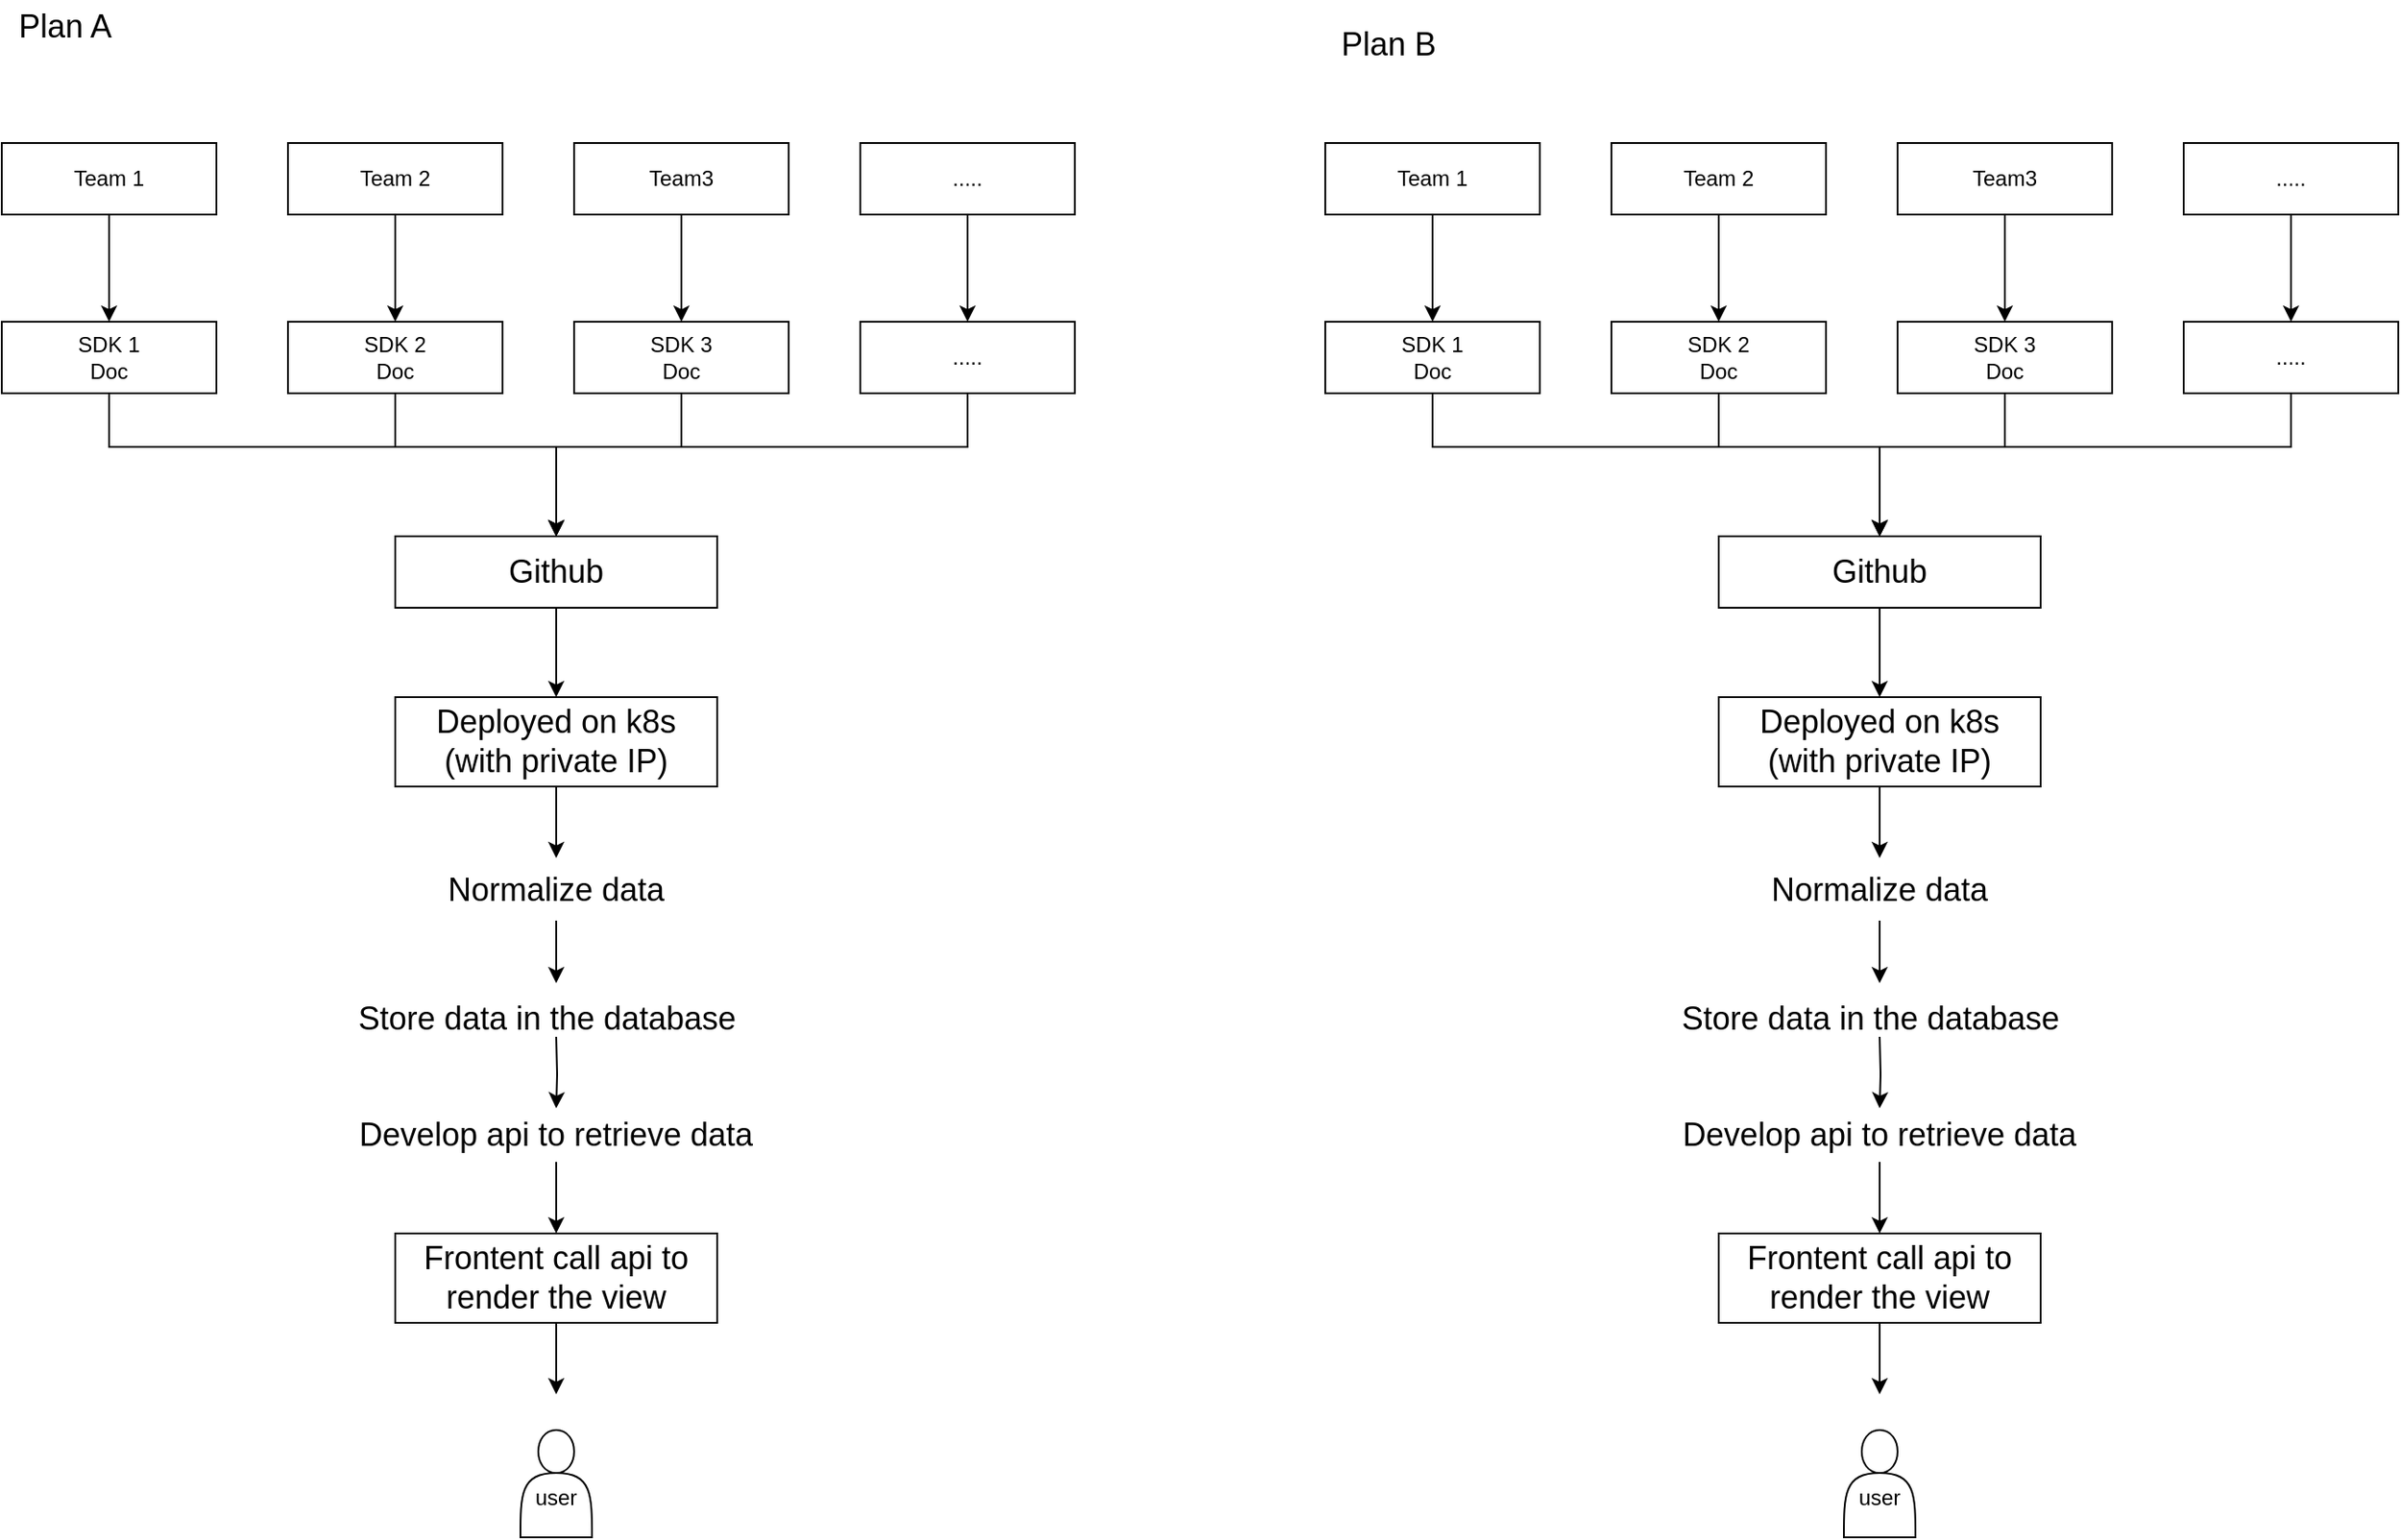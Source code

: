 <mxfile version="16.1.2" type="github">
  <diagram id="C5RBs43oDa-KdzZeNtuy" name="Page-1">
    <mxGraphModel dx="1588" dy="909" grid="1" gridSize="10" guides="1" tooltips="1" connect="1" arrows="1" fold="1" page="1" pageScale="1" pageWidth="1600" pageHeight="900" math="0" shadow="0">
      <root>
        <mxCell id="WIyWlLk6GJQsqaUBKTNV-0" />
        <mxCell id="WIyWlLk6GJQsqaUBKTNV-1" parent="WIyWlLk6GJQsqaUBKTNV-0" />
        <mxCell id="pVRDitvzTMO9ISy7cJ-t-31" style="edgeStyle=orthogonalEdgeStyle;rounded=0;orthogonalLoop=1;jettySize=auto;html=1;fontSize=18;" edge="1" parent="WIyWlLk6GJQsqaUBKTNV-1" source="WIyWlLk6GJQsqaUBKTNV-3" target="pVRDitvzTMO9ISy7cJ-t-28">
          <mxGeometry relative="1" as="geometry">
            <Array as="points">
              <mxPoint x="90" y="270" />
              <mxPoint x="340" y="270" />
            </Array>
          </mxGeometry>
        </mxCell>
        <mxCell id="WIyWlLk6GJQsqaUBKTNV-3" value="SDK 1&lt;br&gt;Doc" style="whiteSpace=wrap;html=1;fontSize=12;glass=0;strokeWidth=1;shadow=0;" parent="WIyWlLk6GJQsqaUBKTNV-1" vertex="1">
          <mxGeometry x="30" y="200" width="120" height="40" as="geometry" />
        </mxCell>
        <mxCell id="pVRDitvzTMO9ISy7cJ-t-32" style="edgeStyle=orthogonalEdgeStyle;rounded=0;orthogonalLoop=1;jettySize=auto;html=1;entryX=0.5;entryY=0;entryDx=0;entryDy=0;fontSize=18;" edge="1" parent="WIyWlLk6GJQsqaUBKTNV-1" source="pVRDitvzTMO9ISy7cJ-t-0" target="pVRDitvzTMO9ISy7cJ-t-28">
          <mxGeometry relative="1" as="geometry">
            <Array as="points">
              <mxPoint x="250" y="270" />
              <mxPoint x="340" y="270" />
            </Array>
          </mxGeometry>
        </mxCell>
        <mxCell id="pVRDitvzTMO9ISy7cJ-t-0" value="SDK 2&lt;br&gt;Doc" style="whiteSpace=wrap;html=1;fontSize=12;glass=0;strokeWidth=1;shadow=0;" vertex="1" parent="WIyWlLk6GJQsqaUBKTNV-1">
          <mxGeometry x="190" y="200" width="120" height="40" as="geometry" />
        </mxCell>
        <mxCell id="pVRDitvzTMO9ISy7cJ-t-33" style="edgeStyle=orthogonalEdgeStyle;rounded=0;orthogonalLoop=1;jettySize=auto;html=1;entryX=0.5;entryY=0;entryDx=0;entryDy=0;fontSize=18;" edge="1" parent="WIyWlLk6GJQsqaUBKTNV-1" source="pVRDitvzTMO9ISy7cJ-t-1" target="pVRDitvzTMO9ISy7cJ-t-28">
          <mxGeometry relative="1" as="geometry">
            <Array as="points">
              <mxPoint x="410" y="270" />
              <mxPoint x="340" y="270" />
            </Array>
          </mxGeometry>
        </mxCell>
        <mxCell id="pVRDitvzTMO9ISy7cJ-t-1" value="SDK 3&lt;br&gt;Doc" style="whiteSpace=wrap;html=1;fontSize=12;glass=0;strokeWidth=1;shadow=0;" vertex="1" parent="WIyWlLk6GJQsqaUBKTNV-1">
          <mxGeometry x="350" y="200" width="120" height="40" as="geometry" />
        </mxCell>
        <mxCell id="pVRDitvzTMO9ISy7cJ-t-34" style="edgeStyle=orthogonalEdgeStyle;rounded=0;orthogonalLoop=1;jettySize=auto;html=1;entryX=0.5;entryY=0;entryDx=0;entryDy=0;fontSize=18;" edge="1" parent="WIyWlLk6GJQsqaUBKTNV-1" source="pVRDitvzTMO9ISy7cJ-t-6" target="pVRDitvzTMO9ISy7cJ-t-28">
          <mxGeometry relative="1" as="geometry">
            <Array as="points">
              <mxPoint x="570" y="270" />
              <mxPoint x="340" y="270" />
            </Array>
          </mxGeometry>
        </mxCell>
        <mxCell id="pVRDitvzTMO9ISy7cJ-t-6" value="....." style="whiteSpace=wrap;html=1;fontSize=12;glass=0;strokeWidth=1;shadow=0;" vertex="1" parent="WIyWlLk6GJQsqaUBKTNV-1">
          <mxGeometry x="510" y="200" width="120" height="40" as="geometry" />
        </mxCell>
        <mxCell id="pVRDitvzTMO9ISy7cJ-t-8" value="&lt;br&gt;user" style="shape=actor;whiteSpace=wrap;html=1;" vertex="1" parent="WIyWlLk6GJQsqaUBKTNV-1">
          <mxGeometry x="320" y="820" width="40" height="60" as="geometry" />
        </mxCell>
        <mxCell id="pVRDitvzTMO9ISy7cJ-t-9" value="Plan A" style="text;html=1;resizable=0;autosize=1;align=center;verticalAlign=middle;points=[];fillColor=none;strokeColor=none;rounded=0;fontSize=18;" vertex="1" parent="WIyWlLk6GJQsqaUBKTNV-1">
          <mxGeometry x="30" y="20" width="70" height="30" as="geometry" />
        </mxCell>
        <mxCell id="pVRDitvzTMO9ISy7cJ-t-18" style="edgeStyle=orthogonalEdgeStyle;rounded=0;orthogonalLoop=1;jettySize=auto;html=1;entryX=0.5;entryY=0;entryDx=0;entryDy=0;fontSize=18;" edge="1" parent="WIyWlLk6GJQsqaUBKTNV-1" source="pVRDitvzTMO9ISy7cJ-t-13" target="pVRDitvzTMO9ISy7cJ-t-0">
          <mxGeometry relative="1" as="geometry" />
        </mxCell>
        <mxCell id="pVRDitvzTMO9ISy7cJ-t-13" value="Team 2" style="whiteSpace=wrap;html=1;fontSize=12;glass=0;strokeWidth=1;shadow=0;" vertex="1" parent="WIyWlLk6GJQsqaUBKTNV-1">
          <mxGeometry x="190" y="100" width="120" height="40" as="geometry" />
        </mxCell>
        <mxCell id="pVRDitvzTMO9ISy7cJ-t-17" style="edgeStyle=orthogonalEdgeStyle;rounded=0;orthogonalLoop=1;jettySize=auto;html=1;entryX=0.5;entryY=0;entryDx=0;entryDy=0;fontSize=18;" edge="1" parent="WIyWlLk6GJQsqaUBKTNV-1" source="pVRDitvzTMO9ISy7cJ-t-14" target="WIyWlLk6GJQsqaUBKTNV-3">
          <mxGeometry relative="1" as="geometry" />
        </mxCell>
        <mxCell id="pVRDitvzTMO9ISy7cJ-t-14" value="Team 1" style="whiteSpace=wrap;html=1;fontSize=12;glass=0;strokeWidth=1;shadow=0;" vertex="1" parent="WIyWlLk6GJQsqaUBKTNV-1">
          <mxGeometry x="30" y="100" width="120" height="40" as="geometry" />
        </mxCell>
        <mxCell id="pVRDitvzTMO9ISy7cJ-t-19" style="edgeStyle=orthogonalEdgeStyle;rounded=0;orthogonalLoop=1;jettySize=auto;html=1;entryX=0.5;entryY=0;entryDx=0;entryDy=0;fontSize=18;" edge="1" parent="WIyWlLk6GJQsqaUBKTNV-1" source="pVRDitvzTMO9ISy7cJ-t-15" target="pVRDitvzTMO9ISy7cJ-t-1">
          <mxGeometry relative="1" as="geometry" />
        </mxCell>
        <mxCell id="pVRDitvzTMO9ISy7cJ-t-15" value="Team3" style="whiteSpace=wrap;html=1;fontSize=12;glass=0;strokeWidth=1;shadow=0;" vertex="1" parent="WIyWlLk6GJQsqaUBKTNV-1">
          <mxGeometry x="350" y="100" width="120" height="40" as="geometry" />
        </mxCell>
        <mxCell id="pVRDitvzTMO9ISy7cJ-t-20" style="edgeStyle=orthogonalEdgeStyle;rounded=0;orthogonalLoop=1;jettySize=auto;html=1;entryX=0.5;entryY=0;entryDx=0;entryDy=0;fontSize=18;" edge="1" parent="WIyWlLk6GJQsqaUBKTNV-1" source="pVRDitvzTMO9ISy7cJ-t-16" target="pVRDitvzTMO9ISy7cJ-t-6">
          <mxGeometry relative="1" as="geometry" />
        </mxCell>
        <mxCell id="pVRDitvzTMO9ISy7cJ-t-16" value="....." style="whiteSpace=wrap;html=1;fontSize=12;glass=0;strokeWidth=1;shadow=0;" vertex="1" parent="WIyWlLk6GJQsqaUBKTNV-1">
          <mxGeometry x="510" y="100" width="120" height="40" as="geometry" />
        </mxCell>
        <mxCell id="pVRDitvzTMO9ISy7cJ-t-35" style="edgeStyle=orthogonalEdgeStyle;rounded=0;orthogonalLoop=1;jettySize=auto;html=1;entryX=0.5;entryY=0;entryDx=0;entryDy=0;fontSize=18;" edge="1" parent="WIyWlLk6GJQsqaUBKTNV-1" source="pVRDitvzTMO9ISy7cJ-t-28" target="pVRDitvzTMO9ISy7cJ-t-30">
          <mxGeometry relative="1" as="geometry" />
        </mxCell>
        <mxCell id="pVRDitvzTMO9ISy7cJ-t-28" value="Github" style="rounded=0;whiteSpace=wrap;html=1;fontSize=18;" vertex="1" parent="WIyWlLk6GJQsqaUBKTNV-1">
          <mxGeometry x="250" y="320" width="180" height="40" as="geometry" />
        </mxCell>
        <mxCell id="pVRDitvzTMO9ISy7cJ-t-44" style="edgeStyle=orthogonalEdgeStyle;rounded=0;orthogonalLoop=1;jettySize=auto;html=1;entryX=0.5;entryY=0;entryDx=0;entryDy=0;fontSize=18;" edge="1" parent="WIyWlLk6GJQsqaUBKTNV-1" source="pVRDitvzTMO9ISy7cJ-t-30" target="pVRDitvzTMO9ISy7cJ-t-43">
          <mxGeometry relative="1" as="geometry" />
        </mxCell>
        <mxCell id="pVRDitvzTMO9ISy7cJ-t-30" value="Deployed on k8s &lt;br&gt;(with private IP)" style="rounded=0;whiteSpace=wrap;html=1;fontSize=18;" vertex="1" parent="WIyWlLk6GJQsqaUBKTNV-1">
          <mxGeometry x="250" y="410" width="180" height="50" as="geometry" />
        </mxCell>
        <mxCell id="pVRDitvzTMO9ISy7cJ-t-51" style="edgeStyle=orthogonalEdgeStyle;rounded=0;orthogonalLoop=1;jettySize=auto;html=1;fontSize=18;" edge="1" parent="WIyWlLk6GJQsqaUBKTNV-1" source="pVRDitvzTMO9ISy7cJ-t-37">
          <mxGeometry relative="1" as="geometry">
            <mxPoint x="340" y="800" as="targetPoint" />
          </mxGeometry>
        </mxCell>
        <mxCell id="pVRDitvzTMO9ISy7cJ-t-37" value="Frontent call api to&lt;br&gt;render the view" style="rounded=0;whiteSpace=wrap;html=1;fontSize=18;" vertex="1" parent="WIyWlLk6GJQsqaUBKTNV-1">
          <mxGeometry x="250" y="710" width="180" height="50" as="geometry" />
        </mxCell>
        <mxCell id="pVRDitvzTMO9ISy7cJ-t-48" style="edgeStyle=orthogonalEdgeStyle;rounded=0;orthogonalLoop=1;jettySize=auto;html=1;fontSize=18;" edge="1" parent="WIyWlLk6GJQsqaUBKTNV-1" source="pVRDitvzTMO9ISy7cJ-t-43">
          <mxGeometry relative="1" as="geometry">
            <mxPoint x="340" y="570" as="targetPoint" />
          </mxGeometry>
        </mxCell>
        <mxCell id="pVRDitvzTMO9ISy7cJ-t-43" value="Normalize data" style="text;html=1;strokeColor=none;fillColor=none;align=center;verticalAlign=middle;whiteSpace=wrap;rounded=0;fontSize=18;" vertex="1" parent="WIyWlLk6GJQsqaUBKTNV-1">
          <mxGeometry x="250" y="500" width="180" height="35" as="geometry" />
        </mxCell>
        <mxCell id="pVRDitvzTMO9ISy7cJ-t-49" style="edgeStyle=orthogonalEdgeStyle;rounded=0;orthogonalLoop=1;jettySize=auto;html=1;fontSize=18;" edge="1" parent="WIyWlLk6GJQsqaUBKTNV-1" target="pVRDitvzTMO9ISy7cJ-t-47">
          <mxGeometry relative="1" as="geometry">
            <mxPoint x="340" y="600" as="sourcePoint" />
          </mxGeometry>
        </mxCell>
        <mxCell id="pVRDitvzTMO9ISy7cJ-t-46" value="Store data in the database" style="text;html=1;strokeColor=none;fillColor=none;align=center;verticalAlign=middle;whiteSpace=wrap;rounded=0;fontSize=18;" vertex="1" parent="WIyWlLk6GJQsqaUBKTNV-1">
          <mxGeometry x="200" y="580" width="270" height="20" as="geometry" />
        </mxCell>
        <mxCell id="pVRDitvzTMO9ISy7cJ-t-50" style="edgeStyle=orthogonalEdgeStyle;rounded=0;orthogonalLoop=1;jettySize=auto;html=1;entryX=0.5;entryY=0;entryDx=0;entryDy=0;fontSize=18;" edge="1" parent="WIyWlLk6GJQsqaUBKTNV-1" source="pVRDitvzTMO9ISy7cJ-t-47" target="pVRDitvzTMO9ISy7cJ-t-37">
          <mxGeometry relative="1" as="geometry" />
        </mxCell>
        <mxCell id="pVRDitvzTMO9ISy7cJ-t-47" value="Develop api to&amp;nbsp;retrieve data" style="text;html=1;strokeColor=none;fillColor=none;align=center;verticalAlign=middle;whiteSpace=wrap;rounded=0;fontSize=18;" vertex="1" parent="WIyWlLk6GJQsqaUBKTNV-1">
          <mxGeometry x="210" y="640" width="260" height="30" as="geometry" />
        </mxCell>
        <mxCell id="pVRDitvzTMO9ISy7cJ-t-52" style="edgeStyle=orthogonalEdgeStyle;rounded=0;orthogonalLoop=1;jettySize=auto;html=1;fontSize=18;" edge="1" parent="WIyWlLk6GJQsqaUBKTNV-1" source="pVRDitvzTMO9ISy7cJ-t-53" target="pVRDitvzTMO9ISy7cJ-t-70">
          <mxGeometry relative="1" as="geometry">
            <Array as="points">
              <mxPoint x="830" y="270" />
              <mxPoint x="1080" y="270" />
            </Array>
          </mxGeometry>
        </mxCell>
        <mxCell id="pVRDitvzTMO9ISy7cJ-t-53" value="SDK 1&lt;br&gt;Doc" style="whiteSpace=wrap;html=1;fontSize=12;glass=0;strokeWidth=1;shadow=0;" vertex="1" parent="WIyWlLk6GJQsqaUBKTNV-1">
          <mxGeometry x="770" y="200" width="120" height="40" as="geometry" />
        </mxCell>
        <mxCell id="pVRDitvzTMO9ISy7cJ-t-54" style="edgeStyle=orthogonalEdgeStyle;rounded=0;orthogonalLoop=1;jettySize=auto;html=1;entryX=0.5;entryY=0;entryDx=0;entryDy=0;fontSize=18;" edge="1" parent="WIyWlLk6GJQsqaUBKTNV-1" source="pVRDitvzTMO9ISy7cJ-t-55" target="pVRDitvzTMO9ISy7cJ-t-70">
          <mxGeometry relative="1" as="geometry">
            <Array as="points">
              <mxPoint x="990" y="270" />
              <mxPoint x="1080" y="270" />
            </Array>
          </mxGeometry>
        </mxCell>
        <mxCell id="pVRDitvzTMO9ISy7cJ-t-55" value="SDK 2&lt;br&gt;Doc" style="whiteSpace=wrap;html=1;fontSize=12;glass=0;strokeWidth=1;shadow=0;" vertex="1" parent="WIyWlLk6GJQsqaUBKTNV-1">
          <mxGeometry x="930" y="200" width="120" height="40" as="geometry" />
        </mxCell>
        <mxCell id="pVRDitvzTMO9ISy7cJ-t-56" style="edgeStyle=orthogonalEdgeStyle;rounded=0;orthogonalLoop=1;jettySize=auto;html=1;entryX=0.5;entryY=0;entryDx=0;entryDy=0;fontSize=18;" edge="1" parent="WIyWlLk6GJQsqaUBKTNV-1" source="pVRDitvzTMO9ISy7cJ-t-57" target="pVRDitvzTMO9ISy7cJ-t-70">
          <mxGeometry relative="1" as="geometry">
            <Array as="points">
              <mxPoint x="1150" y="270" />
              <mxPoint x="1080" y="270" />
            </Array>
          </mxGeometry>
        </mxCell>
        <mxCell id="pVRDitvzTMO9ISy7cJ-t-57" value="SDK 3&lt;br&gt;Doc" style="whiteSpace=wrap;html=1;fontSize=12;glass=0;strokeWidth=1;shadow=0;" vertex="1" parent="WIyWlLk6GJQsqaUBKTNV-1">
          <mxGeometry x="1090" y="200" width="120" height="40" as="geometry" />
        </mxCell>
        <mxCell id="pVRDitvzTMO9ISy7cJ-t-58" style="edgeStyle=orthogonalEdgeStyle;rounded=0;orthogonalLoop=1;jettySize=auto;html=1;entryX=0.5;entryY=0;entryDx=0;entryDy=0;fontSize=18;" edge="1" parent="WIyWlLk6GJQsqaUBKTNV-1" source="pVRDitvzTMO9ISy7cJ-t-59" target="pVRDitvzTMO9ISy7cJ-t-70">
          <mxGeometry relative="1" as="geometry">
            <Array as="points">
              <mxPoint x="1310" y="270" />
              <mxPoint x="1080" y="270" />
            </Array>
          </mxGeometry>
        </mxCell>
        <mxCell id="pVRDitvzTMO9ISy7cJ-t-59" value="....." style="whiteSpace=wrap;html=1;fontSize=12;glass=0;strokeWidth=1;shadow=0;" vertex="1" parent="WIyWlLk6GJQsqaUBKTNV-1">
          <mxGeometry x="1250" y="200" width="120" height="40" as="geometry" />
        </mxCell>
        <mxCell id="pVRDitvzTMO9ISy7cJ-t-60" value="&lt;br&gt;user" style="shape=actor;whiteSpace=wrap;html=1;" vertex="1" parent="WIyWlLk6GJQsqaUBKTNV-1">
          <mxGeometry x="1060" y="820" width="40" height="60" as="geometry" />
        </mxCell>
        <mxCell id="pVRDitvzTMO9ISy7cJ-t-61" style="edgeStyle=orthogonalEdgeStyle;rounded=0;orthogonalLoop=1;jettySize=auto;html=1;entryX=0.5;entryY=0;entryDx=0;entryDy=0;fontSize=18;" edge="1" parent="WIyWlLk6GJQsqaUBKTNV-1" source="pVRDitvzTMO9ISy7cJ-t-62" target="pVRDitvzTMO9ISy7cJ-t-55">
          <mxGeometry relative="1" as="geometry" />
        </mxCell>
        <mxCell id="pVRDitvzTMO9ISy7cJ-t-62" value="Team 2" style="whiteSpace=wrap;html=1;fontSize=12;glass=0;strokeWidth=1;shadow=0;" vertex="1" parent="WIyWlLk6GJQsqaUBKTNV-1">
          <mxGeometry x="930" y="100" width="120" height="40" as="geometry" />
        </mxCell>
        <mxCell id="pVRDitvzTMO9ISy7cJ-t-63" style="edgeStyle=orthogonalEdgeStyle;rounded=0;orthogonalLoop=1;jettySize=auto;html=1;entryX=0.5;entryY=0;entryDx=0;entryDy=0;fontSize=18;" edge="1" parent="WIyWlLk6GJQsqaUBKTNV-1" source="pVRDitvzTMO9ISy7cJ-t-64" target="pVRDitvzTMO9ISy7cJ-t-53">
          <mxGeometry relative="1" as="geometry" />
        </mxCell>
        <mxCell id="pVRDitvzTMO9ISy7cJ-t-64" value="Team 1" style="whiteSpace=wrap;html=1;fontSize=12;glass=0;strokeWidth=1;shadow=0;" vertex="1" parent="WIyWlLk6GJQsqaUBKTNV-1">
          <mxGeometry x="770" y="100" width="120" height="40" as="geometry" />
        </mxCell>
        <mxCell id="pVRDitvzTMO9ISy7cJ-t-65" style="edgeStyle=orthogonalEdgeStyle;rounded=0;orthogonalLoop=1;jettySize=auto;html=1;entryX=0.5;entryY=0;entryDx=0;entryDy=0;fontSize=18;" edge="1" parent="WIyWlLk6GJQsqaUBKTNV-1" source="pVRDitvzTMO9ISy7cJ-t-66" target="pVRDitvzTMO9ISy7cJ-t-57">
          <mxGeometry relative="1" as="geometry" />
        </mxCell>
        <mxCell id="pVRDitvzTMO9ISy7cJ-t-66" value="Team3" style="whiteSpace=wrap;html=1;fontSize=12;glass=0;strokeWidth=1;shadow=0;" vertex="1" parent="WIyWlLk6GJQsqaUBKTNV-1">
          <mxGeometry x="1090" y="100" width="120" height="40" as="geometry" />
        </mxCell>
        <mxCell id="pVRDitvzTMO9ISy7cJ-t-67" style="edgeStyle=orthogonalEdgeStyle;rounded=0;orthogonalLoop=1;jettySize=auto;html=1;entryX=0.5;entryY=0;entryDx=0;entryDy=0;fontSize=18;" edge="1" parent="WIyWlLk6GJQsqaUBKTNV-1" source="pVRDitvzTMO9ISy7cJ-t-68" target="pVRDitvzTMO9ISy7cJ-t-59">
          <mxGeometry relative="1" as="geometry" />
        </mxCell>
        <mxCell id="pVRDitvzTMO9ISy7cJ-t-68" value="....." style="whiteSpace=wrap;html=1;fontSize=12;glass=0;strokeWidth=1;shadow=0;" vertex="1" parent="WIyWlLk6GJQsqaUBKTNV-1">
          <mxGeometry x="1250" y="100" width="120" height="40" as="geometry" />
        </mxCell>
        <mxCell id="pVRDitvzTMO9ISy7cJ-t-69" style="edgeStyle=orthogonalEdgeStyle;rounded=0;orthogonalLoop=1;jettySize=auto;html=1;entryX=0.5;entryY=0;entryDx=0;entryDy=0;fontSize=18;" edge="1" parent="WIyWlLk6GJQsqaUBKTNV-1" source="pVRDitvzTMO9ISy7cJ-t-70" target="pVRDitvzTMO9ISy7cJ-t-72">
          <mxGeometry relative="1" as="geometry" />
        </mxCell>
        <mxCell id="pVRDitvzTMO9ISy7cJ-t-70" value="Github" style="rounded=0;whiteSpace=wrap;html=1;fontSize=18;" vertex="1" parent="WIyWlLk6GJQsqaUBKTNV-1">
          <mxGeometry x="990" y="320" width="180" height="40" as="geometry" />
        </mxCell>
        <mxCell id="pVRDitvzTMO9ISy7cJ-t-71" style="edgeStyle=orthogonalEdgeStyle;rounded=0;orthogonalLoop=1;jettySize=auto;html=1;entryX=0.5;entryY=0;entryDx=0;entryDy=0;fontSize=18;" edge="1" parent="WIyWlLk6GJQsqaUBKTNV-1" source="pVRDitvzTMO9ISy7cJ-t-72" target="pVRDitvzTMO9ISy7cJ-t-76">
          <mxGeometry relative="1" as="geometry" />
        </mxCell>
        <mxCell id="pVRDitvzTMO9ISy7cJ-t-72" value="Deployed on k8s &lt;br&gt;(with private IP)" style="rounded=0;whiteSpace=wrap;html=1;fontSize=18;" vertex="1" parent="WIyWlLk6GJQsqaUBKTNV-1">
          <mxGeometry x="990" y="410" width="180" height="50" as="geometry" />
        </mxCell>
        <mxCell id="pVRDitvzTMO9ISy7cJ-t-73" style="edgeStyle=orthogonalEdgeStyle;rounded=0;orthogonalLoop=1;jettySize=auto;html=1;fontSize=18;" edge="1" parent="WIyWlLk6GJQsqaUBKTNV-1" source="pVRDitvzTMO9ISy7cJ-t-74">
          <mxGeometry relative="1" as="geometry">
            <mxPoint x="1080" y="800.0" as="targetPoint" />
          </mxGeometry>
        </mxCell>
        <mxCell id="pVRDitvzTMO9ISy7cJ-t-74" value="Frontent call api to&lt;br&gt;render the view" style="rounded=0;whiteSpace=wrap;html=1;fontSize=18;" vertex="1" parent="WIyWlLk6GJQsqaUBKTNV-1">
          <mxGeometry x="990" y="710" width="180" height="50" as="geometry" />
        </mxCell>
        <mxCell id="pVRDitvzTMO9ISy7cJ-t-75" style="edgeStyle=orthogonalEdgeStyle;rounded=0;orthogonalLoop=1;jettySize=auto;html=1;fontSize=18;" edge="1" parent="WIyWlLk6GJQsqaUBKTNV-1" source="pVRDitvzTMO9ISy7cJ-t-76">
          <mxGeometry relative="1" as="geometry">
            <mxPoint x="1080" y="570.0" as="targetPoint" />
          </mxGeometry>
        </mxCell>
        <mxCell id="pVRDitvzTMO9ISy7cJ-t-76" value="Normalize data" style="text;html=1;strokeColor=none;fillColor=none;align=center;verticalAlign=middle;whiteSpace=wrap;rounded=0;fontSize=18;" vertex="1" parent="WIyWlLk6GJQsqaUBKTNV-1">
          <mxGeometry x="990" y="500" width="180" height="35" as="geometry" />
        </mxCell>
        <mxCell id="pVRDitvzTMO9ISy7cJ-t-77" style="edgeStyle=orthogonalEdgeStyle;rounded=0;orthogonalLoop=1;jettySize=auto;html=1;fontSize=18;" edge="1" parent="WIyWlLk6GJQsqaUBKTNV-1" target="pVRDitvzTMO9ISy7cJ-t-80">
          <mxGeometry relative="1" as="geometry">
            <mxPoint x="1080" y="600.0" as="sourcePoint" />
          </mxGeometry>
        </mxCell>
        <mxCell id="pVRDitvzTMO9ISy7cJ-t-78" value="Store data in the database" style="text;html=1;strokeColor=none;fillColor=none;align=center;verticalAlign=middle;whiteSpace=wrap;rounded=0;fontSize=18;" vertex="1" parent="WIyWlLk6GJQsqaUBKTNV-1">
          <mxGeometry x="940" y="580" width="270" height="20" as="geometry" />
        </mxCell>
        <mxCell id="pVRDitvzTMO9ISy7cJ-t-79" style="edgeStyle=orthogonalEdgeStyle;rounded=0;orthogonalLoop=1;jettySize=auto;html=1;entryX=0.5;entryY=0;entryDx=0;entryDy=0;fontSize=18;" edge="1" parent="WIyWlLk6GJQsqaUBKTNV-1" source="pVRDitvzTMO9ISy7cJ-t-80" target="pVRDitvzTMO9ISy7cJ-t-74">
          <mxGeometry relative="1" as="geometry" />
        </mxCell>
        <mxCell id="pVRDitvzTMO9ISy7cJ-t-80" value="Develop api to&amp;nbsp;retrieve data" style="text;html=1;strokeColor=none;fillColor=none;align=center;verticalAlign=middle;whiteSpace=wrap;rounded=0;fontSize=18;" vertex="1" parent="WIyWlLk6GJQsqaUBKTNV-1">
          <mxGeometry x="950" y="640" width="260" height="30" as="geometry" />
        </mxCell>
        <mxCell id="pVRDitvzTMO9ISy7cJ-t-81" value="Plan B" style="text;html=1;resizable=0;autosize=1;align=center;verticalAlign=middle;points=[];fillColor=none;strokeColor=none;rounded=0;fontSize=18;" vertex="1" parent="WIyWlLk6GJQsqaUBKTNV-1">
          <mxGeometry x="770" y="30" width="70" height="30" as="geometry" />
        </mxCell>
      </root>
    </mxGraphModel>
  </diagram>
</mxfile>
